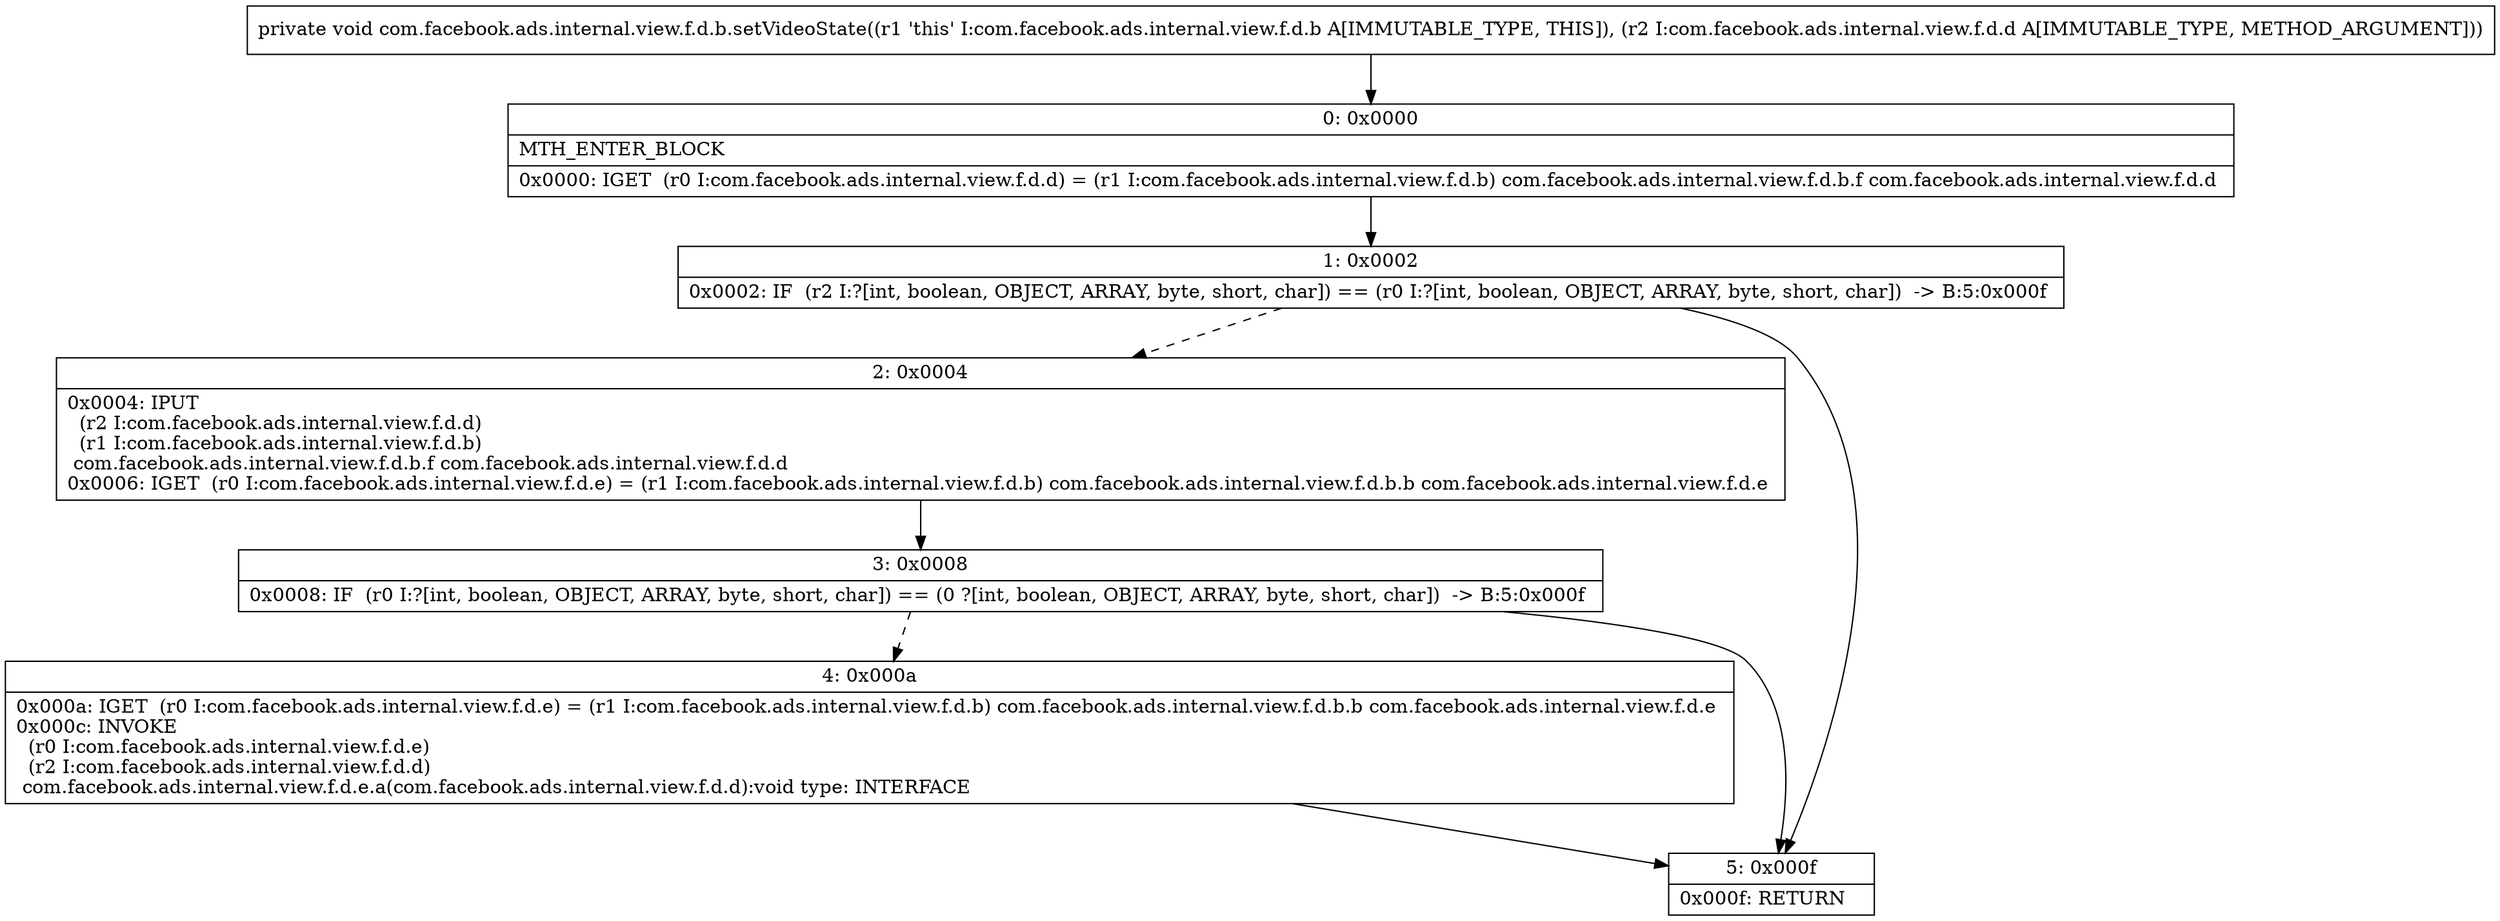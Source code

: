 digraph "CFG forcom.facebook.ads.internal.view.f.d.b.setVideoState(Lcom\/facebook\/ads\/internal\/view\/f\/d\/d;)V" {
Node_0 [shape=record,label="{0\:\ 0x0000|MTH_ENTER_BLOCK\l|0x0000: IGET  (r0 I:com.facebook.ads.internal.view.f.d.d) = (r1 I:com.facebook.ads.internal.view.f.d.b) com.facebook.ads.internal.view.f.d.b.f com.facebook.ads.internal.view.f.d.d \l}"];
Node_1 [shape=record,label="{1\:\ 0x0002|0x0002: IF  (r2 I:?[int, boolean, OBJECT, ARRAY, byte, short, char]) == (r0 I:?[int, boolean, OBJECT, ARRAY, byte, short, char])  \-\> B:5:0x000f \l}"];
Node_2 [shape=record,label="{2\:\ 0x0004|0x0004: IPUT  \l  (r2 I:com.facebook.ads.internal.view.f.d.d)\l  (r1 I:com.facebook.ads.internal.view.f.d.b)\l com.facebook.ads.internal.view.f.d.b.f com.facebook.ads.internal.view.f.d.d \l0x0006: IGET  (r0 I:com.facebook.ads.internal.view.f.d.e) = (r1 I:com.facebook.ads.internal.view.f.d.b) com.facebook.ads.internal.view.f.d.b.b com.facebook.ads.internal.view.f.d.e \l}"];
Node_3 [shape=record,label="{3\:\ 0x0008|0x0008: IF  (r0 I:?[int, boolean, OBJECT, ARRAY, byte, short, char]) == (0 ?[int, boolean, OBJECT, ARRAY, byte, short, char])  \-\> B:5:0x000f \l}"];
Node_4 [shape=record,label="{4\:\ 0x000a|0x000a: IGET  (r0 I:com.facebook.ads.internal.view.f.d.e) = (r1 I:com.facebook.ads.internal.view.f.d.b) com.facebook.ads.internal.view.f.d.b.b com.facebook.ads.internal.view.f.d.e \l0x000c: INVOKE  \l  (r0 I:com.facebook.ads.internal.view.f.d.e)\l  (r2 I:com.facebook.ads.internal.view.f.d.d)\l com.facebook.ads.internal.view.f.d.e.a(com.facebook.ads.internal.view.f.d.d):void type: INTERFACE \l}"];
Node_5 [shape=record,label="{5\:\ 0x000f|0x000f: RETURN   \l}"];
MethodNode[shape=record,label="{private void com.facebook.ads.internal.view.f.d.b.setVideoState((r1 'this' I:com.facebook.ads.internal.view.f.d.b A[IMMUTABLE_TYPE, THIS]), (r2 I:com.facebook.ads.internal.view.f.d.d A[IMMUTABLE_TYPE, METHOD_ARGUMENT])) }"];
MethodNode -> Node_0;
Node_0 -> Node_1;
Node_1 -> Node_2[style=dashed];
Node_1 -> Node_5;
Node_2 -> Node_3;
Node_3 -> Node_4[style=dashed];
Node_3 -> Node_5;
Node_4 -> Node_5;
}

